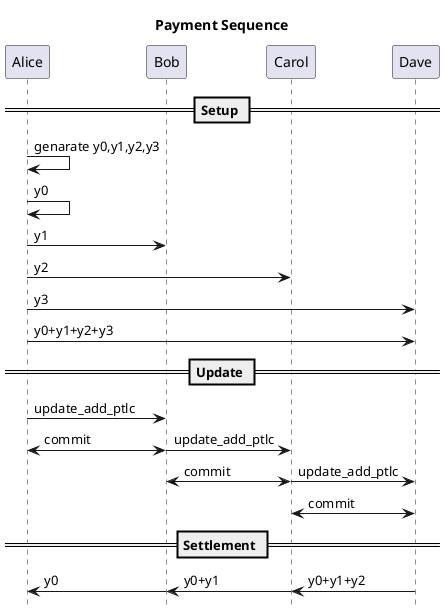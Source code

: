 @startuml
!pragma teoz true
title Payment Sequence
hide footbox
participant Alice
participant Bob
participant Carol
participant Dave

== Setup ==

Alice -> Alice: genarate y0,y1,y2,y3
Alice -> Alice: y0
Alice -> Bob: y1
Alice -> Carol: y2
Alice -> Dave: y3
Alice -> Dave: y0+y1+y2+y3

== Update ==

Alice -> Bob: update_add_ptlc

Alice <-> Bob: commit
& Bob -> Carol: update_add_ptlc

Bob <-> Carol: commit
& Carol -> Dave: update_add_ptlc

Carol <-> Dave: commit

== Settlement ==

Dave -> Carol: y0+y1+y2
& Carol -> Bob: y0+y1
& Bob -> Alice: y0

@enduml
